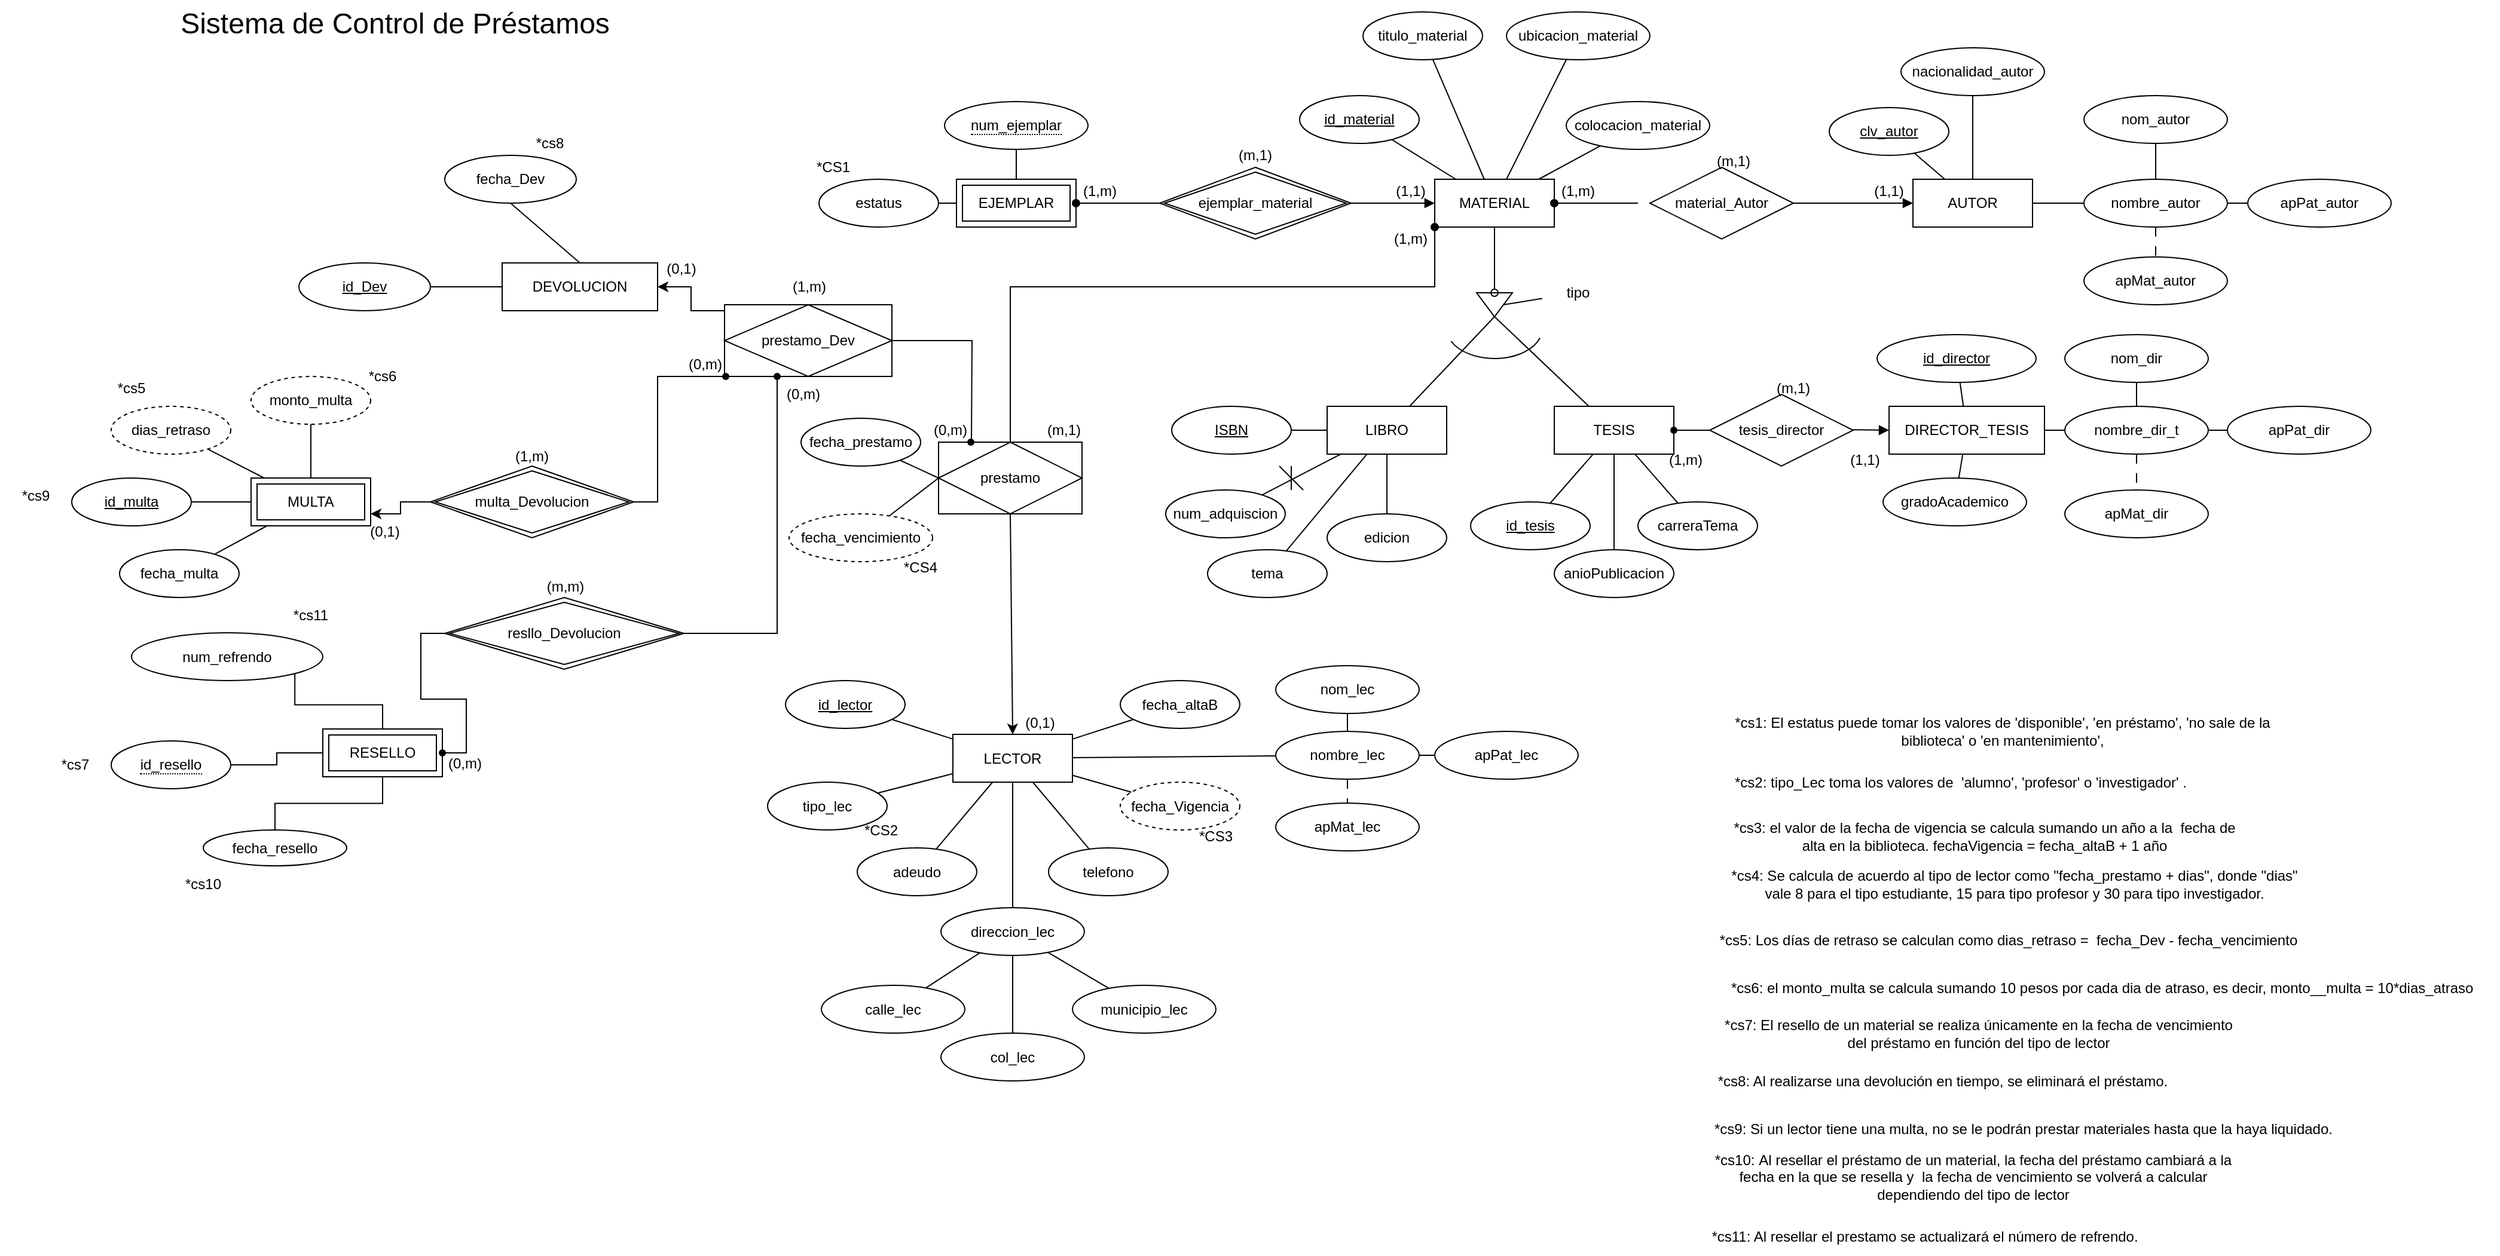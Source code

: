 <mxfile version="22.0.0" type="github">
  <diagram name="Página-1" id="KOmf5_rCxHfdL9wBvuPy">
    <mxGraphModel dx="3854" dy="2459" grid="1" gridSize="10" guides="1" tooltips="1" connect="1" arrows="1" fold="1" page="1" pageScale="1" pageWidth="827" pageHeight="1169" math="0" shadow="0">
      <root>
        <mxCell id="0" />
        <mxCell id="1" parent="0" />
        <mxCell id="qJSX0qbwUKim_t0vHzEl-1" value="MATERIAL" style="whiteSpace=wrap;html=1;align=center;" vertex="1" parent="1">
          <mxGeometry x="180" y="110" width="100" height="40" as="geometry" />
        </mxCell>
        <mxCell id="qJSX0qbwUKim_t0vHzEl-2" value="&lt;u&gt;id_material&lt;/u&gt;" style="ellipse;whiteSpace=wrap;html=1;align=center;" vertex="1" parent="1">
          <mxGeometry x="67" y="40" width="100" height="40" as="geometry" />
        </mxCell>
        <mxCell id="qJSX0qbwUKim_t0vHzEl-3" value="colocacion_material" style="ellipse;whiteSpace=wrap;html=1;align=center;" vertex="1" parent="1">
          <mxGeometry x="290" y="45" width="120" height="40" as="geometry" />
        </mxCell>
        <mxCell id="qJSX0qbwUKim_t0vHzEl-4" value="titulo_material" style="ellipse;whiteSpace=wrap;html=1;align=center;" vertex="1" parent="1">
          <mxGeometry x="120" y="-30" width="100" height="40" as="geometry" />
        </mxCell>
        <mxCell id="qJSX0qbwUKim_t0vHzEl-5" value="ubicacion_material" style="ellipse;whiteSpace=wrap;html=1;align=center;" vertex="1" parent="1">
          <mxGeometry x="240" y="-30" width="120" height="40" as="geometry" />
        </mxCell>
        <mxCell id="qJSX0qbwUKim_t0vHzEl-6" value="" style="endArrow=none;html=1;rounded=0;" edge="1" parent="1" source="qJSX0qbwUKim_t0vHzEl-2" target="qJSX0qbwUKim_t0vHzEl-1">
          <mxGeometry relative="1" as="geometry">
            <mxPoint x="20" y="40" as="sourcePoint" />
            <mxPoint x="180" y="40" as="targetPoint" />
          </mxGeometry>
        </mxCell>
        <mxCell id="qJSX0qbwUKim_t0vHzEl-7" value="" style="endArrow=none;html=1;rounded=0;" edge="1" parent="1" source="qJSX0qbwUKim_t0vHzEl-4" target="qJSX0qbwUKim_t0vHzEl-1">
          <mxGeometry relative="1" as="geometry">
            <mxPoint x="248" y="70" as="sourcePoint" />
            <mxPoint x="242" y="120" as="targetPoint" />
          </mxGeometry>
        </mxCell>
        <mxCell id="qJSX0qbwUKim_t0vHzEl-8" value="" style="endArrow=none;html=1;rounded=0;" edge="1" parent="1" source="qJSX0qbwUKim_t0vHzEl-3" target="qJSX0qbwUKim_t0vHzEl-1">
          <mxGeometry relative="1" as="geometry">
            <mxPoint x="163" y="120" as="sourcePoint" />
            <mxPoint x="190" y="128" as="targetPoint" />
          </mxGeometry>
        </mxCell>
        <mxCell id="qJSX0qbwUKim_t0vHzEl-9" value="" style="endArrow=none;html=1;rounded=0;" edge="1" parent="1" source="qJSX0qbwUKim_t0vHzEl-5" target="qJSX0qbwUKim_t0vHzEl-1">
          <mxGeometry relative="1" as="geometry">
            <mxPoint x="141" y="193" as="sourcePoint" />
            <mxPoint x="203" y="160" as="targetPoint" />
          </mxGeometry>
        </mxCell>
        <mxCell id="qJSX0qbwUKim_t0vHzEl-10" value="AUTOR" style="whiteSpace=wrap;html=1;align=center;" vertex="1" parent="1">
          <mxGeometry x="580" y="110" width="100" height="40" as="geometry" />
        </mxCell>
        <mxCell id="qJSX0qbwUKim_t0vHzEl-11" value="&lt;u&gt;clv_autor&lt;br&gt;&lt;/u&gt;" style="ellipse;whiteSpace=wrap;html=1;align=center;" vertex="1" parent="1">
          <mxGeometry x="510" y="50" width="100" height="40" as="geometry" />
        </mxCell>
        <mxCell id="qJSX0qbwUKim_t0vHzEl-12" value="nombre_autor" style="ellipse;whiteSpace=wrap;html=1;align=center;" vertex="1" parent="1">
          <mxGeometry x="723" y="110" width="120" height="40" as="geometry" />
        </mxCell>
        <mxCell id="qJSX0qbwUKim_t0vHzEl-13" value="apMat_autor" style="ellipse;whiteSpace=wrap;html=1;align=center;" vertex="1" parent="1">
          <mxGeometry x="723" y="175" width="120" height="40" as="geometry" />
        </mxCell>
        <mxCell id="qJSX0qbwUKim_t0vHzEl-14" value="apPat_autor" style="ellipse;whiteSpace=wrap;html=1;align=center;" vertex="1" parent="1">
          <mxGeometry x="860" y="110" width="120" height="40" as="geometry" />
        </mxCell>
        <mxCell id="qJSX0qbwUKim_t0vHzEl-15" value="nom_autor" style="ellipse;whiteSpace=wrap;html=1;align=center;" vertex="1" parent="1">
          <mxGeometry x="723" y="40" width="120" height="40" as="geometry" />
        </mxCell>
        <mxCell id="qJSX0qbwUKim_t0vHzEl-16" value="nacionalidad_autor" style="ellipse;whiteSpace=wrap;html=1;align=center;" vertex="1" parent="1">
          <mxGeometry x="570" width="120" height="40" as="geometry" />
        </mxCell>
        <mxCell id="qJSX0qbwUKim_t0vHzEl-17" value="" style="endArrow=none;html=1;rounded=0;" edge="1" parent="1" source="qJSX0qbwUKim_t0vHzEl-10" target="qJSX0qbwUKim_t0vHzEl-11">
          <mxGeometry relative="1" as="geometry">
            <mxPoint x="830" y="220" as="sourcePoint" />
            <mxPoint x="990" y="220" as="targetPoint" />
          </mxGeometry>
        </mxCell>
        <mxCell id="qJSX0qbwUKim_t0vHzEl-18" value="" style="endArrow=none;html=1;rounded=0;" edge="1" parent="1" source="qJSX0qbwUKim_t0vHzEl-10" target="qJSX0qbwUKim_t0vHzEl-16">
          <mxGeometry relative="1" as="geometry">
            <mxPoint x="618" y="110" as="sourcePoint" />
            <mxPoint x="571" y="68" as="targetPoint" />
          </mxGeometry>
        </mxCell>
        <mxCell id="qJSX0qbwUKim_t0vHzEl-19" value="" style="endArrow=none;html=1;rounded=0;" edge="1" parent="1" source="qJSX0qbwUKim_t0vHzEl-10" target="qJSX0qbwUKim_t0vHzEl-12">
          <mxGeometry relative="1" as="geometry">
            <mxPoint x="660" y="110" as="sourcePoint" />
            <mxPoint x="731" y="39" as="targetPoint" />
          </mxGeometry>
        </mxCell>
        <mxCell id="qJSX0qbwUKim_t0vHzEl-20" value="" style="endArrow=none;html=1;rounded=0;" edge="1" parent="1" source="qJSX0qbwUKim_t0vHzEl-12" target="qJSX0qbwUKim_t0vHzEl-15">
          <mxGeometry relative="1" as="geometry">
            <mxPoint x="690" y="130" as="sourcePoint" />
            <mxPoint x="760" y="130" as="targetPoint" />
          </mxGeometry>
        </mxCell>
        <mxCell id="qJSX0qbwUKim_t0vHzEl-21" value="" style="endArrow=none;html=1;rounded=0;" edge="1" parent="1" source="qJSX0qbwUKim_t0vHzEl-12" target="qJSX0qbwUKim_t0vHzEl-14">
          <mxGeometry relative="1" as="geometry">
            <mxPoint x="849" y="112" as="sourcePoint" />
            <mxPoint x="921" y="68" as="targetPoint" />
          </mxGeometry>
        </mxCell>
        <mxCell id="qJSX0qbwUKim_t0vHzEl-22" value="" style="endArrow=none;html=1;rounded=0;dashed=1;dashPattern=8 8;" edge="1" parent="1" source="qJSX0qbwUKim_t0vHzEl-12" target="qJSX0qbwUKim_t0vHzEl-13">
          <mxGeometry relative="1" as="geometry">
            <mxPoint x="830" y="220" as="sourcePoint" />
            <mxPoint x="950" y="200" as="targetPoint" />
          </mxGeometry>
        </mxCell>
        <mxCell id="qJSX0qbwUKim_t0vHzEl-23" value="material_Autor" style="shape=rhombus;perimeter=rhombusPerimeter;whiteSpace=wrap;html=1;align=center;" vertex="1" parent="1">
          <mxGeometry x="360" y="100" width="120" height="60" as="geometry" />
        </mxCell>
        <mxCell id="qJSX0qbwUKim_t0vHzEl-24" value="" style="endArrow=none;html=1;rounded=0;startArrow=oval;startFill=1;" edge="1" parent="1" source="qJSX0qbwUKim_t0vHzEl-1">
          <mxGeometry relative="1" as="geometry">
            <mxPoint x="390" y="160" as="sourcePoint" />
            <mxPoint x="350" y="130" as="targetPoint" />
          </mxGeometry>
        </mxCell>
        <mxCell id="qJSX0qbwUKim_t0vHzEl-25" value="" style="endArrow=none;html=1;rounded=0;entryX=1;entryY=0.5;entryDx=0;entryDy=0;startArrow=block;startFill=1;" edge="1" parent="1" source="qJSX0qbwUKim_t0vHzEl-10" target="qJSX0qbwUKim_t0vHzEl-23">
          <mxGeometry relative="1" as="geometry">
            <mxPoint x="290" y="144" as="sourcePoint" />
            <mxPoint x="380" y="150" as="targetPoint" />
          </mxGeometry>
        </mxCell>
        <mxCell id="qJSX0qbwUKim_t0vHzEl-26" value="(1,m)" style="text;strokeColor=none;align=center;fillColor=none;html=1;verticalAlign=middle;whiteSpace=wrap;rounded=0;" vertex="1" parent="1">
          <mxGeometry x="270" y="105" width="60" height="30" as="geometry" />
        </mxCell>
        <mxCell id="qJSX0qbwUKim_t0vHzEl-27" value="(1,1)" style="text;strokeColor=none;align=center;fillColor=none;html=1;verticalAlign=middle;whiteSpace=wrap;rounded=0;" vertex="1" parent="1">
          <mxGeometry x="530" y="105" width="60" height="30" as="geometry" />
        </mxCell>
        <mxCell id="qJSX0qbwUKim_t0vHzEl-28" value="(m,1)" style="text;strokeColor=none;align=center;fillColor=none;html=1;verticalAlign=middle;whiteSpace=wrap;rounded=0;" vertex="1" parent="1">
          <mxGeometry x="400" y="80" width="60" height="30" as="geometry" />
        </mxCell>
        <mxCell id="qJSX0qbwUKim_t0vHzEl-29" value="LIBRO" style="whiteSpace=wrap;html=1;align=center;" vertex="1" parent="1">
          <mxGeometry x="90" y="300" width="100" height="40" as="geometry" />
        </mxCell>
        <mxCell id="qJSX0qbwUKim_t0vHzEl-30" value="num_adquiscion" style="ellipse;whiteSpace=wrap;html=1;align=center;" vertex="1" parent="1">
          <mxGeometry x="-45" y="370" width="100" height="40" as="geometry" />
        </mxCell>
        <mxCell id="qJSX0qbwUKim_t0vHzEl-31" value="&lt;u&gt;ISBN&lt;/u&gt;" style="ellipse;whiteSpace=wrap;html=1;align=center;" vertex="1" parent="1">
          <mxGeometry x="-40" y="300" width="100" height="40" as="geometry" />
        </mxCell>
        <mxCell id="qJSX0qbwUKim_t0vHzEl-32" value="edicion" style="ellipse;whiteSpace=wrap;html=1;align=center;" vertex="1" parent="1">
          <mxGeometry x="90" y="390" width="100" height="40" as="geometry" />
        </mxCell>
        <mxCell id="qJSX0qbwUKim_t0vHzEl-33" value="tema" style="ellipse;whiteSpace=wrap;html=1;align=center;" vertex="1" parent="1">
          <mxGeometry x="-10" y="420" width="100" height="40" as="geometry" />
        </mxCell>
        <mxCell id="qJSX0qbwUKim_t0vHzEl-34" value="" style="endArrow=none;html=1;rounded=0;" edge="1" parent="1" source="qJSX0qbwUKim_t0vHzEl-29" target="qJSX0qbwUKim_t0vHzEl-30">
          <mxGeometry relative="1" as="geometry">
            <mxPoint x="270" y="290" as="sourcePoint" />
            <mxPoint x="430" y="290" as="targetPoint" />
          </mxGeometry>
        </mxCell>
        <mxCell id="qJSX0qbwUKim_t0vHzEl-35" value="" style="endArrow=none;html=1;rounded=0;" edge="1" parent="1" source="qJSX0qbwUKim_t0vHzEl-29" target="qJSX0qbwUKim_t0vHzEl-31">
          <mxGeometry relative="1" as="geometry">
            <mxPoint x="87" y="350" as="sourcePoint" />
            <mxPoint x="51" y="318" as="targetPoint" />
          </mxGeometry>
        </mxCell>
        <mxCell id="qJSX0qbwUKim_t0vHzEl-36" value="" style="endArrow=none;html=1;rounded=0;" edge="1" parent="1" source="qJSX0qbwUKim_t0vHzEl-29" target="qJSX0qbwUKim_t0vHzEl-33">
          <mxGeometry relative="1" as="geometry">
            <mxPoint x="60" y="377" as="sourcePoint" />
            <mxPoint x="17" y="383" as="targetPoint" />
          </mxGeometry>
        </mxCell>
        <mxCell id="qJSX0qbwUKim_t0vHzEl-37" value="" style="endArrow=none;html=1;rounded=0;" edge="1" parent="1" source="qJSX0qbwUKim_t0vHzEl-29" target="qJSX0qbwUKim_t0vHzEl-32">
          <mxGeometry relative="1" as="geometry">
            <mxPoint x="99" y="390" as="sourcePoint" />
            <mxPoint x="61" y="460" as="targetPoint" />
          </mxGeometry>
        </mxCell>
        <mxCell id="qJSX0qbwUKim_t0vHzEl-38" value="TESIS" style="whiteSpace=wrap;html=1;align=center;" vertex="1" parent="1">
          <mxGeometry x="280" y="300" width="100" height="40" as="geometry" />
        </mxCell>
        <mxCell id="qJSX0qbwUKim_t0vHzEl-39" value="&lt;u&gt;id_tesis&lt;br&gt;&lt;/u&gt;" style="ellipse;whiteSpace=wrap;html=1;align=center;" vertex="1" parent="1">
          <mxGeometry x="210" y="380" width="100" height="40" as="geometry" />
        </mxCell>
        <mxCell id="qJSX0qbwUKim_t0vHzEl-40" value="carreraTema" style="ellipse;whiteSpace=wrap;html=1;align=center;" vertex="1" parent="1">
          <mxGeometry x="350" y="380" width="100" height="40" as="geometry" />
        </mxCell>
        <mxCell id="qJSX0qbwUKim_t0vHzEl-41" value="anioPublicacion" style="ellipse;whiteSpace=wrap;html=1;align=center;" vertex="1" parent="1">
          <mxGeometry x="280" y="420" width="100" height="40" as="geometry" />
        </mxCell>
        <mxCell id="qJSX0qbwUKim_t0vHzEl-42" value="" style="endArrow=none;html=1;rounded=0;" edge="1" parent="1" source="qJSX0qbwUKim_t0vHzEl-38" target="qJSX0qbwUKim_t0vHzEl-39">
          <mxGeometry relative="1" as="geometry">
            <mxPoint x="200" y="270" as="sourcePoint" />
            <mxPoint x="360" y="270" as="targetPoint" />
          </mxGeometry>
        </mxCell>
        <mxCell id="qJSX0qbwUKim_t0vHzEl-43" value="" style="endArrow=none;html=1;rounded=0;" edge="1" parent="1" source="qJSX0qbwUKim_t0vHzEl-38" target="qJSX0qbwUKim_t0vHzEl-41">
          <mxGeometry relative="1" as="geometry">
            <mxPoint x="400" y="350" as="sourcePoint" />
            <mxPoint x="466" y="360" as="targetPoint" />
            <Array as="points" />
          </mxGeometry>
        </mxCell>
        <mxCell id="qJSX0qbwUKim_t0vHzEl-44" value="" style="triangle;whiteSpace=wrap;html=1;rotation=90;" vertex="1" parent="1">
          <mxGeometry x="220" y="200" width="20" height="30" as="geometry" />
        </mxCell>
        <mxCell id="qJSX0qbwUKim_t0vHzEl-45" value="" style="endArrow=none;html=1;rounded=0;exitX=0;exitY=0.5;exitDx=0;exitDy=0;startArrow=oval;startFill=0;" edge="1" parent="1" source="qJSX0qbwUKim_t0vHzEl-44" target="qJSX0qbwUKim_t0vHzEl-1">
          <mxGeometry relative="1" as="geometry">
            <mxPoint x="210" y="250" as="sourcePoint" />
            <mxPoint x="370" y="250" as="targetPoint" />
          </mxGeometry>
        </mxCell>
        <mxCell id="qJSX0qbwUKim_t0vHzEl-46" value="" style="endArrow=none;html=1;rounded=0;exitX=1;exitY=0.5;exitDx=0;exitDy=0;" edge="1" parent="1" source="qJSX0qbwUKim_t0vHzEl-44" target="qJSX0qbwUKim_t0vHzEl-29">
          <mxGeometry relative="1" as="geometry">
            <mxPoint x="210" y="250" as="sourcePoint" />
            <mxPoint x="370" y="250" as="targetPoint" />
          </mxGeometry>
        </mxCell>
        <mxCell id="qJSX0qbwUKim_t0vHzEl-47" value="" style="endArrow=none;html=1;rounded=0;exitX=1;exitY=0.5;exitDx=0;exitDy=0;" edge="1" parent="1" source="qJSX0qbwUKim_t0vHzEl-44" target="qJSX0qbwUKim_t0vHzEl-38">
          <mxGeometry relative="1" as="geometry">
            <mxPoint x="210" y="250" as="sourcePoint" />
            <mxPoint x="370" y="250" as="targetPoint" />
          </mxGeometry>
        </mxCell>
        <mxCell id="qJSX0qbwUKim_t0vHzEl-48" value="tipo" style="text;strokeColor=none;align=center;fillColor=none;html=1;verticalAlign=middle;whiteSpace=wrap;rounded=0;" vertex="1" parent="1">
          <mxGeometry x="270" y="190" width="60" height="30" as="geometry" />
        </mxCell>
        <mxCell id="qJSX0qbwUKim_t0vHzEl-49" value="" style="endArrow=none;html=1;rounded=0;exitX=0.5;exitY=0;exitDx=0;exitDy=0;" edge="1" parent="1" source="qJSX0qbwUKim_t0vHzEl-44" target="qJSX0qbwUKim_t0vHzEl-48">
          <mxGeometry relative="1" as="geometry">
            <mxPoint x="210" y="250" as="sourcePoint" />
            <mxPoint x="370" y="250" as="targetPoint" />
          </mxGeometry>
        </mxCell>
        <mxCell id="qJSX0qbwUKim_t0vHzEl-50" value="" style="verticalLabelPosition=bottom;verticalAlign=top;html=1;shape=mxgraph.basic.arc;startAngle=0.3;endAngle=0.681;" vertex="1" parent="1">
          <mxGeometry x="190" y="210" width="80" height="50" as="geometry" />
        </mxCell>
        <mxCell id="qJSX0qbwUKim_t0vHzEl-51" value="DIRECTOR_TESIS" style="whiteSpace=wrap;html=1;align=center;" vertex="1" parent="1">
          <mxGeometry x="560" y="300" width="130" height="40" as="geometry" />
        </mxCell>
        <mxCell id="qJSX0qbwUKim_t0vHzEl-52" value="&lt;u&gt;id_director&lt;br&gt;&lt;/u&gt;" style="ellipse;whiteSpace=wrap;html=1;align=center;" vertex="1" parent="1">
          <mxGeometry x="550" y="240" width="133" height="40" as="geometry" />
        </mxCell>
        <mxCell id="qJSX0qbwUKim_t0vHzEl-53" value="nombre_dir_t" style="ellipse;whiteSpace=wrap;html=1;align=center;" vertex="1" parent="1">
          <mxGeometry x="707" y="300" width="120" height="40" as="geometry" />
        </mxCell>
        <mxCell id="qJSX0qbwUKim_t0vHzEl-54" value="apMat_dir" style="ellipse;whiteSpace=wrap;html=1;align=center;" vertex="1" parent="1">
          <mxGeometry x="707" y="370" width="120" height="40" as="geometry" />
        </mxCell>
        <mxCell id="qJSX0qbwUKim_t0vHzEl-55" value="apPat_dir" style="ellipse;whiteSpace=wrap;html=1;align=center;" vertex="1" parent="1">
          <mxGeometry x="843" y="300" width="120" height="40" as="geometry" />
        </mxCell>
        <mxCell id="qJSX0qbwUKim_t0vHzEl-56" value="nom_dir" style="ellipse;whiteSpace=wrap;html=1;align=center;" vertex="1" parent="1">
          <mxGeometry x="707" y="240" width="120" height="40" as="geometry" />
        </mxCell>
        <mxCell id="qJSX0qbwUKim_t0vHzEl-57" value="" style="endArrow=none;html=1;rounded=0;" edge="1" parent="1" source="qJSX0qbwUKim_t0vHzEl-53" target="qJSX0qbwUKim_t0vHzEl-56">
          <mxGeometry relative="1" as="geometry">
            <mxPoint x="800" y="380" as="sourcePoint" />
            <mxPoint x="870" y="380" as="targetPoint" />
          </mxGeometry>
        </mxCell>
        <mxCell id="qJSX0qbwUKim_t0vHzEl-58" value="" style="endArrow=none;html=1;rounded=0;" edge="1" parent="1" source="qJSX0qbwUKim_t0vHzEl-53" target="qJSX0qbwUKim_t0vHzEl-55">
          <mxGeometry relative="1" as="geometry">
            <mxPoint x="959" y="362" as="sourcePoint" />
            <mxPoint x="1031" y="318" as="targetPoint" />
          </mxGeometry>
        </mxCell>
        <mxCell id="qJSX0qbwUKim_t0vHzEl-59" value="" style="endArrow=none;html=1;rounded=0;dashed=1;dashPattern=8 8;" edge="1" parent="1" source="qJSX0qbwUKim_t0vHzEl-53" target="qJSX0qbwUKim_t0vHzEl-54">
          <mxGeometry relative="1" as="geometry">
            <mxPoint x="940" y="470" as="sourcePoint" />
            <mxPoint x="1060" y="450" as="targetPoint" />
          </mxGeometry>
        </mxCell>
        <mxCell id="qJSX0qbwUKim_t0vHzEl-60" value="gradoAcademico" style="ellipse;whiteSpace=wrap;html=1;align=center;" vertex="1" parent="1">
          <mxGeometry x="555" y="360" width="120" height="40" as="geometry" />
        </mxCell>
        <mxCell id="qJSX0qbwUKim_t0vHzEl-61" value="" style="endArrow=none;html=1;rounded=0;" edge="1" parent="1" source="qJSX0qbwUKim_t0vHzEl-51" target="qJSX0qbwUKim_t0vHzEl-52">
          <mxGeometry relative="1" as="geometry">
            <mxPoint x="440" y="320" as="sourcePoint" />
            <mxPoint x="600" y="320" as="targetPoint" />
          </mxGeometry>
        </mxCell>
        <mxCell id="qJSX0qbwUKim_t0vHzEl-62" value="" style="endArrow=none;html=1;rounded=0;" edge="1" parent="1" source="qJSX0qbwUKim_t0vHzEl-51" target="qJSX0qbwUKim_t0vHzEl-53">
          <mxGeometry relative="1" as="geometry">
            <mxPoint x="771" y="360" as="sourcePoint" />
            <mxPoint x="812" y="329" as="targetPoint" />
          </mxGeometry>
        </mxCell>
        <mxCell id="qJSX0qbwUKim_t0vHzEl-63" value="" style="endArrow=none;html=1;rounded=0;" edge="1" parent="1" source="qJSX0qbwUKim_t0vHzEl-51" target="qJSX0qbwUKim_t0vHzEl-60">
          <mxGeometry relative="1" as="geometry">
            <mxPoint x="810" y="380" as="sourcePoint" />
            <mxPoint x="870" y="380" as="targetPoint" />
          </mxGeometry>
        </mxCell>
        <mxCell id="qJSX0qbwUKim_t0vHzEl-64" value="tesis_director" style="shape=rhombus;perimeter=rhombusPerimeter;whiteSpace=wrap;html=1;align=center;" vertex="1" parent="1">
          <mxGeometry x="410" y="290" width="120" height="60" as="geometry" />
        </mxCell>
        <mxCell id="qJSX0qbwUKim_t0vHzEl-65" value="" style="endArrow=none;html=1;rounded=0;entryX=0;entryY=0.5;entryDx=0;entryDy=0;" edge="1" parent="1" source="qJSX0qbwUKim_t0vHzEl-170" target="qJSX0qbwUKim_t0vHzEl-64">
          <mxGeometry relative="1" as="geometry">
            <mxPoint x="460" y="430" as="sourcePoint" />
            <mxPoint x="400" y="320" as="targetPoint" />
          </mxGeometry>
        </mxCell>
        <mxCell id="qJSX0qbwUKim_t0vHzEl-66" value="EJEMPLAR" style="shape=ext;margin=3;double=1;whiteSpace=wrap;html=1;align=center;" vertex="1" parent="1">
          <mxGeometry x="-220" y="110" width="100" height="40" as="geometry" />
        </mxCell>
        <mxCell id="qJSX0qbwUKim_t0vHzEl-67" value="&lt;span style=&quot;border-bottom: 1px dotted&quot;&gt;num_ejemplar&lt;/span&gt;" style="ellipse;whiteSpace=wrap;html=1;align=center;" vertex="1" parent="1">
          <mxGeometry x="-230" y="45" width="120" height="40" as="geometry" />
        </mxCell>
        <mxCell id="qJSX0qbwUKim_t0vHzEl-68" value="estatus" style="ellipse;whiteSpace=wrap;html=1;align=center;" vertex="1" parent="1">
          <mxGeometry x="-335" y="110" width="100" height="40" as="geometry" />
        </mxCell>
        <mxCell id="qJSX0qbwUKim_t0vHzEl-69" value="" style="endArrow=none;html=1;rounded=0;" edge="1" parent="1" source="qJSX0qbwUKim_t0vHzEl-66" target="qJSX0qbwUKim_t0vHzEl-67">
          <mxGeometry relative="1" as="geometry">
            <mxPoint x="-100" y="-50" as="sourcePoint" />
            <mxPoint x="60" y="-50" as="targetPoint" />
          </mxGeometry>
        </mxCell>
        <mxCell id="qJSX0qbwUKim_t0vHzEl-70" value="" style="endArrow=none;html=1;rounded=0;" edge="1" parent="1" source="qJSX0qbwUKim_t0vHzEl-66" target="qJSX0qbwUKim_t0vHzEl-68">
          <mxGeometry relative="1" as="geometry">
            <mxPoint x="-144" y="105" as="sourcePoint" />
            <mxPoint x="-106" y="151" as="targetPoint" />
          </mxGeometry>
        </mxCell>
        <mxCell id="qJSX0qbwUKim_t0vHzEl-71" value="*CS1" style="text;strokeColor=none;align=center;fillColor=none;html=1;verticalAlign=middle;whiteSpace=wrap;rounded=0;" vertex="1" parent="1">
          <mxGeometry x="-353" y="85" width="60" height="30" as="geometry" />
        </mxCell>
        <mxCell id="qJSX0qbwUKim_t0vHzEl-72" value="ejemplar_material" style="shape=rhombus;double=1;perimeter=rhombusPerimeter;whiteSpace=wrap;html=1;align=center;" vertex="1" parent="1">
          <mxGeometry x="-50" y="100" width="160" height="60" as="geometry" />
        </mxCell>
        <mxCell id="qJSX0qbwUKim_t0vHzEl-73" value="" style="endArrow=none;html=1;rounded=0;entryX=0;entryY=0.5;entryDx=0;entryDy=0;endFill=0;startArrow=oval;startFill=1;" edge="1" parent="1" source="qJSX0qbwUKim_t0vHzEl-66" target="qJSX0qbwUKim_t0vHzEl-72">
          <mxGeometry relative="1" as="geometry">
            <mxPoint x="-110" y="150" as="sourcePoint" />
            <mxPoint x="50" y="150" as="targetPoint" />
          </mxGeometry>
        </mxCell>
        <mxCell id="qJSX0qbwUKim_t0vHzEl-74" value="" style="endArrow=none;html=1;rounded=0;entryX=1;entryY=0.5;entryDx=0;entryDy=0;endFill=0;startArrow=block;startFill=1;" edge="1" parent="1" source="qJSX0qbwUKim_t0vHzEl-1" target="qJSX0qbwUKim_t0vHzEl-72">
          <mxGeometry relative="1" as="geometry">
            <mxPoint x="-149" y="105" as="sourcePoint" />
            <mxPoint x="-120" y="155" as="targetPoint" />
          </mxGeometry>
        </mxCell>
        <mxCell id="qJSX0qbwUKim_t0vHzEl-75" value="(1,m)" style="text;strokeColor=none;align=center;fillColor=none;html=1;verticalAlign=middle;whiteSpace=wrap;rounded=0;" vertex="1" parent="1">
          <mxGeometry x="-130" y="105" width="60" height="30" as="geometry" />
        </mxCell>
        <mxCell id="qJSX0qbwUKim_t0vHzEl-76" value="(1,1)" style="text;strokeColor=none;align=center;fillColor=none;html=1;verticalAlign=middle;whiteSpace=wrap;rounded=0;" vertex="1" parent="1">
          <mxGeometry x="130" y="105" width="60" height="30" as="geometry" />
        </mxCell>
        <mxCell id="qJSX0qbwUKim_t0vHzEl-77" value="(m,1)" style="text;strokeColor=none;align=center;fillColor=none;html=1;verticalAlign=middle;whiteSpace=wrap;rounded=0;" vertex="1" parent="1">
          <mxGeometry y="75" width="60" height="30" as="geometry" />
        </mxCell>
        <mxCell id="qJSX0qbwUKim_t0vHzEl-78" value="LECTOR" style="whiteSpace=wrap;html=1;align=center;" vertex="1" parent="1">
          <mxGeometry x="-223" y="574.5" width="100" height="40" as="geometry" />
        </mxCell>
        <mxCell id="qJSX0qbwUKim_t0vHzEl-79" value="id_lector" style="ellipse;whiteSpace=wrap;html=1;align=center;fontStyle=4;" vertex="1" parent="1">
          <mxGeometry x="-363" y="529.5" width="100" height="40" as="geometry" />
        </mxCell>
        <mxCell id="qJSX0qbwUKim_t0vHzEl-80" value="tipo_lec" style="ellipse;whiteSpace=wrap;html=1;align=center;" vertex="1" parent="1">
          <mxGeometry x="-378" y="614.5" width="100" height="40" as="geometry" />
        </mxCell>
        <mxCell id="qJSX0qbwUKim_t0vHzEl-81" value="*CS2" style="text;strokeColor=none;align=center;fillColor=none;html=1;verticalAlign=middle;whiteSpace=wrap;rounded=0;" vertex="1" parent="1">
          <mxGeometry x="-313" y="639.5" width="60" height="30" as="geometry" />
        </mxCell>
        <mxCell id="qJSX0qbwUKim_t0vHzEl-82" value="nombre_lec" style="ellipse;whiteSpace=wrap;html=1;align=center;" vertex="1" parent="1">
          <mxGeometry x="47" y="572" width="120" height="40" as="geometry" />
        </mxCell>
        <mxCell id="qJSX0qbwUKim_t0vHzEl-83" value="apMat_lec" style="ellipse;whiteSpace=wrap;html=1;align=center;" vertex="1" parent="1">
          <mxGeometry x="47" y="632" width="120" height="40" as="geometry" />
        </mxCell>
        <mxCell id="qJSX0qbwUKim_t0vHzEl-84" value="apPat_lec" style="ellipse;whiteSpace=wrap;html=1;align=center;" vertex="1" parent="1">
          <mxGeometry x="180" y="572" width="120" height="40" as="geometry" />
        </mxCell>
        <mxCell id="qJSX0qbwUKim_t0vHzEl-85" value="nom_lec" style="ellipse;whiteSpace=wrap;html=1;align=center;" vertex="1" parent="1">
          <mxGeometry x="47" y="517" width="120" height="40" as="geometry" />
        </mxCell>
        <mxCell id="qJSX0qbwUKim_t0vHzEl-86" value="" style="endArrow=none;html=1;rounded=0;" edge="1" parent="1" source="qJSX0qbwUKim_t0vHzEl-82" target="qJSX0qbwUKim_t0vHzEl-85">
          <mxGeometry relative="1" as="geometry">
            <mxPoint x="-258" y="674.5" as="sourcePoint" />
            <mxPoint x="-188" y="674.5" as="targetPoint" />
          </mxGeometry>
        </mxCell>
        <mxCell id="qJSX0qbwUKim_t0vHzEl-87" value="" style="endArrow=none;html=1;rounded=0;" edge="1" parent="1" source="qJSX0qbwUKim_t0vHzEl-82" target="qJSX0qbwUKim_t0vHzEl-84">
          <mxGeometry relative="1" as="geometry">
            <mxPoint x="-99" y="656.5" as="sourcePoint" />
            <mxPoint x="-27" y="612.5" as="targetPoint" />
          </mxGeometry>
        </mxCell>
        <mxCell id="qJSX0qbwUKim_t0vHzEl-88" value="" style="endArrow=none;html=1;rounded=0;dashed=1;dashPattern=8 8;" edge="1" parent="1" source="qJSX0qbwUKim_t0vHzEl-82" target="qJSX0qbwUKim_t0vHzEl-83">
          <mxGeometry relative="1" as="geometry">
            <mxPoint x="-118" y="764.5" as="sourcePoint" />
            <mxPoint x="2" y="744.5" as="targetPoint" />
          </mxGeometry>
        </mxCell>
        <mxCell id="qJSX0qbwUKim_t0vHzEl-89" value="telefono" style="ellipse;whiteSpace=wrap;html=1;align=center;" vertex="1" parent="1">
          <mxGeometry x="-143" y="669.5" width="100" height="40" as="geometry" />
        </mxCell>
        <mxCell id="qJSX0qbwUKim_t0vHzEl-90" value="adeudo" style="ellipse;whiteSpace=wrap;html=1;align=center;" vertex="1" parent="1">
          <mxGeometry x="-303" y="669.5" width="100" height="40" as="geometry" />
        </mxCell>
        <mxCell id="qJSX0qbwUKim_t0vHzEl-91" value="fecha_altaB" style="ellipse;whiteSpace=wrap;html=1;align=center;" vertex="1" parent="1">
          <mxGeometry x="-83" y="529.5" width="100" height="40" as="geometry" />
        </mxCell>
        <mxCell id="qJSX0qbwUKim_t0vHzEl-92" value="fecha_Vigencia" style="ellipse;whiteSpace=wrap;html=1;align=center;dashed=1;" vertex="1" parent="1">
          <mxGeometry x="-83" y="614.5" width="100" height="40" as="geometry" />
        </mxCell>
        <mxCell id="qJSX0qbwUKim_t0vHzEl-93" value="*CS3" style="text;strokeColor=none;align=center;fillColor=none;html=1;verticalAlign=middle;whiteSpace=wrap;rounded=0;" vertex="1" parent="1">
          <mxGeometry x="-33" y="644.5" width="60" height="30" as="geometry" />
        </mxCell>
        <mxCell id="qJSX0qbwUKim_t0vHzEl-94" value="" style="endArrow=none;html=1;rounded=0;" edge="1" parent="1" source="qJSX0qbwUKim_t0vHzEl-78" target="qJSX0qbwUKim_t0vHzEl-92">
          <mxGeometry relative="1" as="geometry">
            <mxPoint x="-43" y="584.5" as="sourcePoint" />
            <mxPoint x="117" y="584.5" as="targetPoint" />
          </mxGeometry>
        </mxCell>
        <mxCell id="qJSX0qbwUKim_t0vHzEl-95" value="" style="endArrow=none;html=1;rounded=0;" edge="1" parent="1" source="qJSX0qbwUKim_t0vHzEl-78" target="qJSX0qbwUKim_t0vHzEl-91">
          <mxGeometry relative="1" as="geometry">
            <mxPoint x="-138" y="584.5" as="sourcePoint" />
            <mxPoint x="-85" y="542.5" as="targetPoint" />
          </mxGeometry>
        </mxCell>
        <mxCell id="qJSX0qbwUKim_t0vHzEl-96" value="" style="endArrow=none;html=1;rounded=0;" edge="1" parent="1" source="qJSX0qbwUKim_t0vHzEl-78" target="qJSX0qbwUKim_t0vHzEl-89">
          <mxGeometry relative="1" as="geometry">
            <mxPoint x="-113" y="604.5" as="sourcePoint" />
            <mxPoint x="-58" y="604.5" as="targetPoint" />
          </mxGeometry>
        </mxCell>
        <mxCell id="qJSX0qbwUKim_t0vHzEl-97" value="" style="endArrow=none;html=1;rounded=0;" edge="1" parent="1" source="qJSX0qbwUKim_t0vHzEl-78" target="qJSX0qbwUKim_t0vHzEl-82">
          <mxGeometry relative="1" as="geometry">
            <mxPoint x="-119" y="624.5" as="sourcePoint" />
            <mxPoint x="-76" y="644.5" as="targetPoint" />
          </mxGeometry>
        </mxCell>
        <mxCell id="qJSX0qbwUKim_t0vHzEl-98" value="" style="endArrow=none;html=1;rounded=0;" edge="1" parent="1" source="qJSX0qbwUKim_t0vHzEl-78" target="qJSX0qbwUKim_t0vHzEl-90">
          <mxGeometry relative="1" as="geometry">
            <mxPoint x="-163" y="624.5" as="sourcePoint" />
            <mxPoint x="-163" y="664.5" as="targetPoint" />
          </mxGeometry>
        </mxCell>
        <mxCell id="qJSX0qbwUKim_t0vHzEl-99" value="" style="endArrow=none;html=1;rounded=0;" edge="1" parent="1" source="qJSX0qbwUKim_t0vHzEl-78" target="qJSX0qbwUKim_t0vHzEl-80">
          <mxGeometry relative="1" as="geometry">
            <mxPoint x="-192" y="624.5" as="sourcePoint" />
            <mxPoint x="-258" y="670.5" as="targetPoint" />
          </mxGeometry>
        </mxCell>
        <mxCell id="qJSX0qbwUKim_t0vHzEl-100" value="" style="endArrow=none;html=1;rounded=0;" edge="1" parent="1" source="qJSX0qbwUKim_t0vHzEl-78" target="qJSX0qbwUKim_t0vHzEl-79">
          <mxGeometry relative="1" as="geometry">
            <mxPoint x="-213" y="610.5" as="sourcePoint" />
            <mxPoint x="-235" y="613.5" as="targetPoint" />
          </mxGeometry>
        </mxCell>
        <mxCell id="qJSX0qbwUKim_t0vHzEl-101" value="municipio_lec" style="ellipse;whiteSpace=wrap;html=1;align=center;" vertex="1" parent="1">
          <mxGeometry x="-123" y="784.5" width="120" height="40" as="geometry" />
        </mxCell>
        <mxCell id="qJSX0qbwUKim_t0vHzEl-102" value="col_lec" style="ellipse;whiteSpace=wrap;html=1;align=center;" vertex="1" parent="1">
          <mxGeometry x="-233" y="824.5" width="120" height="40" as="geometry" />
        </mxCell>
        <mxCell id="qJSX0qbwUKim_t0vHzEl-103" value="" style="endArrow=none;html=1;rounded=0;" edge="1" parent="1" source="qJSX0qbwUKim_t0vHzEl-104" target="qJSX0qbwUKim_t0vHzEl-102">
          <mxGeometry relative="1" as="geometry">
            <mxPoint x="246" y="576.5" as="sourcePoint" />
            <mxPoint x="318" y="532.5" as="targetPoint" />
          </mxGeometry>
        </mxCell>
        <mxCell id="qJSX0qbwUKim_t0vHzEl-104" value="direccion_lec" style="ellipse;whiteSpace=wrap;html=1;align=center;" vertex="1" parent="1">
          <mxGeometry x="-233" y="719.5" width="120" height="40" as="geometry" />
        </mxCell>
        <mxCell id="qJSX0qbwUKim_t0vHzEl-105" value="" style="endArrow=none;html=1;rounded=0;" edge="1" parent="1" source="qJSX0qbwUKim_t0vHzEl-104" target="qJSX0qbwUKim_t0vHzEl-106">
          <mxGeometry relative="1" as="geometry">
            <mxPoint x="87" y="594.5" as="sourcePoint" />
            <mxPoint x="157" y="594.5" as="targetPoint" />
          </mxGeometry>
        </mxCell>
        <mxCell id="qJSX0qbwUKim_t0vHzEl-106" value="calle_lec" style="ellipse;whiteSpace=wrap;html=1;align=center;" vertex="1" parent="1">
          <mxGeometry x="-333" y="784.5" width="120" height="40" as="geometry" />
        </mxCell>
        <mxCell id="qJSX0qbwUKim_t0vHzEl-107" value="" style="endArrow=none;html=1;rounded=0;" edge="1" parent="1" source="qJSX0qbwUKim_t0vHzEl-104" target="qJSX0qbwUKim_t0vHzEl-101">
          <mxGeometry relative="1" as="geometry">
            <mxPoint x="186" y="624.5" as="sourcePoint" />
            <mxPoint x="198" y="674.5" as="targetPoint" />
          </mxGeometry>
        </mxCell>
        <mxCell id="qJSX0qbwUKim_t0vHzEl-108" value="" style="endArrow=none;html=1;rounded=0;" edge="1" parent="1" source="qJSX0qbwUKim_t0vHzEl-78" target="qJSX0qbwUKim_t0vHzEl-104">
          <mxGeometry relative="1" as="geometry">
            <mxPoint x="-43" y="584.5" as="sourcePoint" />
            <mxPoint x="117" y="584.5" as="targetPoint" />
          </mxGeometry>
        </mxCell>
        <mxCell id="qJSX0qbwUKim_t0vHzEl-109" value="fecha_prestamo" style="ellipse;whiteSpace=wrap;html=1;align=center;" vertex="1" parent="1">
          <mxGeometry x="-350" y="310" width="100" height="40" as="geometry" />
        </mxCell>
        <mxCell id="qJSX0qbwUKim_t0vHzEl-110" value="fecha_vencimiento" style="ellipse;whiteSpace=wrap;html=1;align=center;dashed=1;" vertex="1" parent="1">
          <mxGeometry x="-360" y="390" width="120" height="40" as="geometry" />
        </mxCell>
        <mxCell id="qJSX0qbwUKim_t0vHzEl-111" value="" style="endArrow=none;html=1;rounded=0;entryX=0;entryY=0.5;entryDx=0;entryDy=0;" edge="1" parent="1" source="qJSX0qbwUKim_t0vHzEl-109" target="qJSX0qbwUKim_t0vHzEl-135">
          <mxGeometry relative="1" as="geometry">
            <mxPoint x="-713" y="590" as="sourcePoint" />
            <mxPoint x="-235" y="360" as="targetPoint" />
          </mxGeometry>
        </mxCell>
        <mxCell id="qJSX0qbwUKim_t0vHzEl-112" value="" style="endArrow=none;html=1;rounded=0;entryX=0;entryY=0.5;entryDx=0;entryDy=0;" edge="1" parent="1" source="qJSX0qbwUKim_t0vHzEl-110" target="qJSX0qbwUKim_t0vHzEl-135">
          <mxGeometry relative="1" as="geometry">
            <mxPoint x="-436.546" y="571.604" as="sourcePoint" />
            <mxPoint x="-235" y="360" as="targetPoint" />
          </mxGeometry>
        </mxCell>
        <mxCell id="qJSX0qbwUKim_t0vHzEl-113" value="MULTA" style="shape=ext;margin=3;double=1;whiteSpace=wrap;html=1;align=center;" vertex="1" parent="1">
          <mxGeometry x="-810" y="360" width="100" height="40" as="geometry" />
        </mxCell>
        <mxCell id="qJSX0qbwUKim_t0vHzEl-114" value="dias_retraso" style="ellipse;whiteSpace=wrap;html=1;align=center;dashed=1;" vertex="1" parent="1">
          <mxGeometry x="-927" y="300" width="100" height="40" as="geometry" />
        </mxCell>
        <mxCell id="qJSX0qbwUKim_t0vHzEl-115" value="monto_multa" style="ellipse;whiteSpace=wrap;html=1;align=center;dashed=1;" vertex="1" parent="1">
          <mxGeometry x="-810" y="275" width="100" height="40" as="geometry" />
        </mxCell>
        <mxCell id="qJSX0qbwUKim_t0vHzEl-116" value="" style="endArrow=none;html=1;rounded=0;" edge="1" parent="1" source="qJSX0qbwUKim_t0vHzEl-113" target="qJSX0qbwUKim_t0vHzEl-115">
          <mxGeometry relative="1" as="geometry">
            <mxPoint x="-730" y="415" as="sourcePoint" />
            <mxPoint x="-570" y="415" as="targetPoint" />
          </mxGeometry>
        </mxCell>
        <mxCell id="qJSX0qbwUKim_t0vHzEl-117" value="" style="endArrow=none;html=1;rounded=0;" edge="1" parent="1" source="qJSX0qbwUKim_t0vHzEl-141" target="qJSX0qbwUKim_t0vHzEl-113">
          <mxGeometry relative="1" as="geometry">
            <mxPoint x="-986.223" y="212.594" as="sourcePoint" />
            <mxPoint x="-863" y="335" as="targetPoint" />
          </mxGeometry>
        </mxCell>
        <mxCell id="qJSX0qbwUKim_t0vHzEl-118" value="*cs1: El estatus puede tomar los valores de &#39;disponible&#39;, &#39;en préstamo&#39;, &#39;no sale de la biblioteca&#39; o &#39;en mantenimiento&#39;," style="text;html=1;strokeColor=none;fillColor=none;align=center;verticalAlign=middle;whiteSpace=wrap;rounded=0;" vertex="1" parent="1">
          <mxGeometry x="420" y="557" width="470" height="30" as="geometry" />
        </mxCell>
        <mxCell id="qJSX0qbwUKim_t0vHzEl-119" value="*cs2: tipo_Lec toma los valores de&amp;nbsp; &#39;alumno&#39;, &#39;profesor&#39; o &#39;investigador&#39; ." style="text;html=1;strokeColor=none;fillColor=none;align=center;verticalAlign=middle;whiteSpace=wrap;rounded=0;" vertex="1" parent="1">
          <mxGeometry x="370" y="599.5" width="500" height="30" as="geometry" />
        </mxCell>
        <mxCell id="qJSX0qbwUKim_t0vHzEl-120" value="*cs3: el valor de la fecha de vigencia se calcula sumando un año a la&amp;nbsp; fecha de alta en la biblioteca. fechaVigencia = fecha_altaB + 1 año" style="text;html=1;strokeColor=none;fillColor=none;align=center;verticalAlign=middle;whiteSpace=wrap;rounded=0;" vertex="1" parent="1">
          <mxGeometry x="420" y="644.5" width="440" height="30" as="geometry" />
        </mxCell>
        <mxCell id="qJSX0qbwUKim_t0vHzEl-121" value="DEVOLUCION" style="rounded=0;whiteSpace=wrap;html=1;" vertex="1" parent="1">
          <mxGeometry x="-600" y="180" width="130" height="40" as="geometry" />
        </mxCell>
        <mxCell id="qJSX0qbwUKim_t0vHzEl-122" value="fecha_Dev" style="ellipse;whiteSpace=wrap;html=1;" vertex="1" parent="1">
          <mxGeometry x="-648" y="90" width="110" height="40" as="geometry" />
        </mxCell>
        <mxCell id="qJSX0qbwUKim_t0vHzEl-123" value="" style="endArrow=none;html=1;rounded=0;entryX=0.5;entryY=1;entryDx=0;entryDy=0;exitX=0.5;exitY=0;exitDx=0;exitDy=0;" edge="1" parent="1" source="qJSX0qbwUKim_t0vHzEl-121" target="qJSX0qbwUKim_t0vHzEl-122">
          <mxGeometry width="50" height="50" relative="1" as="geometry">
            <mxPoint x="-635" y="380" as="sourcePoint" />
            <mxPoint x="-585" y="330" as="targetPoint" />
          </mxGeometry>
        </mxCell>
        <mxCell id="qJSX0qbwUKim_t0vHzEl-124" value="" style="endArrow=none;html=1;rounded=0;exitX=1;exitY=0.5;exitDx=0;exitDy=0;startArrow=none;startFill=0;entryX=0.25;entryY=0;entryDx=0;entryDy=0;" edge="1" parent="1" source="qJSX0qbwUKim_t0vHzEl-139">
          <mxGeometry relative="1" as="geometry">
            <mxPoint x="-270" y="245" as="sourcePoint" />
            <mxPoint x="-207.5" y="330" as="targetPoint" />
            <Array as="points">
              <mxPoint x="-207" y="245" />
            </Array>
          </mxGeometry>
        </mxCell>
        <mxCell id="qJSX0qbwUKim_t0vHzEl-125" style="edgeStyle=orthogonalEdgeStyle;rounded=0;orthogonalLoop=1;jettySize=auto;html=1;endArrow=none;endFill=0;entryX=0;entryY=1;entryDx=0;entryDy=0;" edge="1" parent="1" source="qJSX0qbwUKim_t0vHzEl-127" target="qJSX0qbwUKim_t0vHzEl-139">
          <mxGeometry relative="1" as="geometry">
            <mxPoint x="-410" y="320" as="targetPoint" />
            <Array as="points">
              <mxPoint x="-470" y="380" />
              <mxPoint x="-470" y="275" />
            </Array>
          </mxGeometry>
        </mxCell>
        <mxCell id="qJSX0qbwUKim_t0vHzEl-126" value="" style="edgeStyle=orthogonalEdgeStyle;rounded=0;orthogonalLoop=1;jettySize=auto;html=1;entryX=1;entryY=0.75;entryDx=0;entryDy=0;" edge="1" parent="1" source="qJSX0qbwUKim_t0vHzEl-127" target="qJSX0qbwUKim_t0vHzEl-113">
          <mxGeometry relative="1" as="geometry" />
        </mxCell>
        <mxCell id="qJSX0qbwUKim_t0vHzEl-127" value="multa_Devolucion" style="shape=rhombus;double=1;perimeter=rhombusPerimeter;whiteSpace=wrap;html=1;align=center;" vertex="1" parent="1">
          <mxGeometry x="-660" y="350" width="170" height="60" as="geometry" />
        </mxCell>
        <mxCell id="qJSX0qbwUKim_t0vHzEl-128" value="&lt;font style=&quot;font-size: 24px;&quot;&gt;Sistema de Control de Préstamos&lt;/font&gt;" style="text;html=1;align=center;verticalAlign=middle;resizable=0;points=[];autosize=1;strokeColor=none;fillColor=none;" vertex="1" parent="1">
          <mxGeometry x="-880" y="-40" width="380" height="40" as="geometry" />
        </mxCell>
        <mxCell id="qJSX0qbwUKim_t0vHzEl-129" value="" style="endArrow=none;html=1;rounded=0;" edge="1" parent="1" source="qJSX0qbwUKim_t0vHzEl-40" target="qJSX0qbwUKim_t0vHzEl-38">
          <mxGeometry width="50" height="50" relative="1" as="geometry">
            <mxPoint x="240" y="350" as="sourcePoint" />
            <mxPoint x="290" y="300" as="targetPoint" />
          </mxGeometry>
        </mxCell>
        <mxCell id="qJSX0qbwUKim_t0vHzEl-130" value="" style="endArrow=none;html=1;rounded=0;" edge="1" parent="1">
          <mxGeometry width="50" height="50" relative="1" as="geometry">
            <mxPoint x="50" y="350" as="sourcePoint" />
            <mxPoint x="70" y="370" as="targetPoint" />
          </mxGeometry>
        </mxCell>
        <mxCell id="qJSX0qbwUKim_t0vHzEl-131" value="" style="endArrow=none;html=1;rounded=0;" edge="1" parent="1">
          <mxGeometry width="50" height="50" relative="1" as="geometry">
            <mxPoint x="60" y="370" as="sourcePoint" />
            <mxPoint x="60" y="350" as="targetPoint" />
          </mxGeometry>
        </mxCell>
        <mxCell id="qJSX0qbwUKim_t0vHzEl-132" value="" style="endArrow=none;html=1;rounded=0;entryX=0.5;entryY=0;entryDx=0;entryDy=0;endFill=0;startArrow=oval;startFill=1;exitX=0;exitY=1;exitDx=0;exitDy=0;" edge="1" parent="1" source="qJSX0qbwUKim_t0vHzEl-1">
          <mxGeometry relative="1" as="geometry">
            <mxPoint x="-175" y="330" as="sourcePoint" />
            <mxPoint x="-175" y="330" as="targetPoint" />
            <Array as="points">
              <mxPoint x="180" y="200" />
              <mxPoint x="-175" y="200" />
            </Array>
          </mxGeometry>
        </mxCell>
        <mxCell id="qJSX0qbwUKim_t0vHzEl-133" value="*CS4" style="text;strokeColor=none;align=center;fillColor=none;html=1;verticalAlign=middle;whiteSpace=wrap;rounded=0;" vertex="1" parent="1">
          <mxGeometry x="-280" y="420" width="60" height="30" as="geometry" />
        </mxCell>
        <mxCell id="qJSX0qbwUKim_t0vHzEl-134" value="*cs4: Se calcula de acuerdo al tipo de lector como &quot;fecha_prestamo + dias&quot;, donde &quot;dias&quot; vale 8 para el tipo estudiante, 15 para tipo profesor y 30 para tipo investigador." style="text;html=1;strokeColor=none;fillColor=none;align=center;verticalAlign=middle;whiteSpace=wrap;rounded=0;" vertex="1" parent="1">
          <mxGeometry x="420" y="684.5" width="490" height="30" as="geometry" />
        </mxCell>
        <mxCell id="qJSX0qbwUKim_t0vHzEl-135" value="prestamo" style="shape=associativeEntity;whiteSpace=wrap;html=1;align=center;" vertex="1" parent="1">
          <mxGeometry x="-235" y="330" width="120" height="60" as="geometry" />
        </mxCell>
        <mxCell id="qJSX0qbwUKim_t0vHzEl-136" value="&lt;u&gt;id_Dev&lt;/u&gt;" style="ellipse;whiteSpace=wrap;html=1;" vertex="1" parent="1">
          <mxGeometry x="-770" y="180" width="110" height="40" as="geometry" />
        </mxCell>
        <mxCell id="qJSX0qbwUKim_t0vHzEl-137" value="" style="endArrow=none;html=1;rounded=0;entryX=1;entryY=0.5;entryDx=0;entryDy=0;exitX=0;exitY=0.5;exitDx=0;exitDy=0;" edge="1" parent="1" source="qJSX0qbwUKim_t0vHzEl-121" target="qJSX0qbwUKim_t0vHzEl-136">
          <mxGeometry width="50" height="50" relative="1" as="geometry">
            <mxPoint x="-493" y="185" as="sourcePoint" />
            <mxPoint x="-493" y="145" as="targetPoint" />
          </mxGeometry>
        </mxCell>
        <mxCell id="qJSX0qbwUKim_t0vHzEl-138" value="" style="edgeStyle=orthogonalEdgeStyle;rounded=0;orthogonalLoop=1;jettySize=auto;html=1;" edge="1" parent="1" source="qJSX0qbwUKim_t0vHzEl-139" target="qJSX0qbwUKim_t0vHzEl-121">
          <mxGeometry relative="1" as="geometry">
            <Array as="points">
              <mxPoint x="-442" y="220" />
              <mxPoint x="-442" y="200" />
            </Array>
          </mxGeometry>
        </mxCell>
        <mxCell id="qJSX0qbwUKim_t0vHzEl-139" value="prestamo_Dev" style="shape=associativeEntity;whiteSpace=wrap;html=1;align=center;" vertex="1" parent="1">
          <mxGeometry x="-414" y="215" width="140" height="60" as="geometry" />
        </mxCell>
        <mxCell id="qJSX0qbwUKim_t0vHzEl-140" value="&lt;u&gt;id_multa&lt;/u&gt;" style="ellipse;whiteSpace=wrap;html=1;align=center;" vertex="1" parent="1">
          <mxGeometry x="-960" y="360" width="100" height="40" as="geometry" />
        </mxCell>
        <mxCell id="qJSX0qbwUKim_t0vHzEl-141" value="fecha_multa" style="ellipse;whiteSpace=wrap;html=1;align=center;" vertex="1" parent="1">
          <mxGeometry x="-920" y="420" width="100" height="40" as="geometry" />
        </mxCell>
        <mxCell id="qJSX0qbwUKim_t0vHzEl-142" value="" style="endArrow=none;html=1;rounded=0;" edge="1" parent="1" source="qJSX0qbwUKim_t0vHzEl-113" target="qJSX0qbwUKim_t0vHzEl-140">
          <mxGeometry relative="1" as="geometry">
            <mxPoint x="-800" y="406" as="sourcePoint" />
            <mxPoint x="-991" y="468" as="targetPoint" />
          </mxGeometry>
        </mxCell>
        <mxCell id="qJSX0qbwUKim_t0vHzEl-143" value="" style="endArrow=none;html=1;rounded=0;" edge="1" parent="1" source="qJSX0qbwUKim_t0vHzEl-113" target="qJSX0qbwUKim_t0vHzEl-114">
          <mxGeometry relative="1" as="geometry">
            <mxPoint x="-750" y="370" as="sourcePoint" />
            <mxPoint x="-750" y="325" as="targetPoint" />
          </mxGeometry>
        </mxCell>
        <mxCell id="qJSX0qbwUKim_t0vHzEl-144" style="edgeStyle=orthogonalEdgeStyle;rounded=0;orthogonalLoop=1;jettySize=auto;html=1;exitX=1;exitY=0;exitDx=0;exitDy=0;entryX=0.5;entryY=0;entryDx=0;entryDy=0;endArrow=none;endFill=0;" edge="1" parent="1" source="qJSX0qbwUKim_t0vHzEl-145" target="qJSX0qbwUKim_t0vHzEl-152">
          <mxGeometry relative="1" as="geometry" />
        </mxCell>
        <mxCell id="qJSX0qbwUKim_t0vHzEl-145" value="num_refrendo" style="ellipse;whiteSpace=wrap;html=1;align=center;" vertex="1" parent="1">
          <mxGeometry x="-910" y="489.5" width="160" height="40" as="geometry" />
        </mxCell>
        <mxCell id="qJSX0qbwUKim_t0vHzEl-146" value="*cs6" style="text;html=1;strokeColor=none;fillColor=none;align=center;verticalAlign=middle;whiteSpace=wrap;rounded=0;" vertex="1" parent="1">
          <mxGeometry x="-730" y="260" width="60" height="30" as="geometry" />
        </mxCell>
        <mxCell id="qJSX0qbwUKim_t0vHzEl-147" value="*cs5" style="text;html=1;strokeColor=none;fillColor=none;align=center;verticalAlign=middle;whiteSpace=wrap;rounded=0;" vertex="1" parent="1">
          <mxGeometry x="-940" y="270" width="60" height="30" as="geometry" />
        </mxCell>
        <mxCell id="qJSX0qbwUKim_t0vHzEl-148" value="*cs5: Los días de retraso se calculan como dias_retraso =&amp;nbsp; fecha_Dev - fecha_vencimiento" style="text;html=1;strokeColor=none;fillColor=none;align=center;verticalAlign=middle;whiteSpace=wrap;rounded=0;" vertex="1" parent="1">
          <mxGeometry x="410" y="731.5" width="500" height="30" as="geometry" />
        </mxCell>
        <mxCell id="qJSX0qbwUKim_t0vHzEl-149" value="*cs6: el monto_multa se calcula sumando 10 pesos por cada dia de atraso, es decir, monto__multa = 10*dias_atraso&amp;nbsp;" style="text;html=1;strokeColor=none;fillColor=none;align=center;verticalAlign=middle;whiteSpace=wrap;rounded=0;" vertex="1" parent="1">
          <mxGeometry x="410" y="772" width="660" height="30" as="geometry" />
        </mxCell>
        <mxCell id="qJSX0qbwUKim_t0vHzEl-150" style="edgeStyle=orthogonalEdgeStyle;rounded=0;orthogonalLoop=1;jettySize=auto;html=1;entryX=0;entryY=0.5;entryDx=0;entryDy=0;endArrow=none;endFill=0;" edge="1" parent="1" source="qJSX0qbwUKim_t0vHzEl-152" target="qJSX0qbwUKim_t0vHzEl-157">
          <mxGeometry relative="1" as="geometry" />
        </mxCell>
        <mxCell id="qJSX0qbwUKim_t0vHzEl-151" style="edgeStyle=orthogonalEdgeStyle;rounded=0;orthogonalLoop=1;jettySize=auto;html=1;endArrow=none;endFill=0;" edge="1" parent="1" source="qJSX0qbwUKim_t0vHzEl-152" target="qJSX0qbwUKim_t0vHzEl-161">
          <mxGeometry relative="1" as="geometry" />
        </mxCell>
        <mxCell id="qJSX0qbwUKim_t0vHzEl-152" value="RESELLO" style="shape=ext;margin=3;double=1;whiteSpace=wrap;html=1;align=center;" vertex="1" parent="1">
          <mxGeometry x="-750" y="570" width="100" height="40" as="geometry" />
        </mxCell>
        <mxCell id="qJSX0qbwUKim_t0vHzEl-153" style="edgeStyle=orthogonalEdgeStyle;rounded=0;orthogonalLoop=1;jettySize=auto;html=1;endArrow=none;endFill=0;" edge="1" parent="1" source="qJSX0qbwUKim_t0vHzEl-154" target="qJSX0qbwUKim_t0vHzEl-152">
          <mxGeometry relative="1" as="geometry" />
        </mxCell>
        <mxCell id="qJSX0qbwUKim_t0vHzEl-154" value="&lt;span style=&quot;border-bottom: 1px dotted&quot;&gt;id_resello&lt;/span&gt;" style="ellipse;whiteSpace=wrap;html=1;align=center;" vertex="1" parent="1">
          <mxGeometry x="-927" y="580" width="100" height="40" as="geometry" />
        </mxCell>
        <mxCell id="qJSX0qbwUKim_t0vHzEl-155" value="*cs7" style="text;html=1;strokeColor=none;fillColor=none;align=center;verticalAlign=middle;whiteSpace=wrap;rounded=0;" vertex="1" parent="1">
          <mxGeometry x="-987" y="585" width="60" height="30" as="geometry" />
        </mxCell>
        <mxCell id="qJSX0qbwUKim_t0vHzEl-156" style="edgeStyle=orthogonalEdgeStyle;rounded=0;orthogonalLoop=1;jettySize=auto;html=1;entryX=0.25;entryY=1;entryDx=0;entryDy=0;endArrow=none;endFill=0;" edge="1" parent="1" source="qJSX0qbwUKim_t0vHzEl-157" target="qJSX0qbwUKim_t0vHzEl-139">
          <mxGeometry relative="1" as="geometry">
            <Array as="points">
              <mxPoint x="-370" y="490" />
              <mxPoint x="-370" y="275" />
            </Array>
          </mxGeometry>
        </mxCell>
        <mxCell id="qJSX0qbwUKim_t0vHzEl-157" value="resllo_Devolucion" style="shape=rhombus;double=1;perimeter=rhombusPerimeter;whiteSpace=wrap;html=1;align=center;" vertex="1" parent="1">
          <mxGeometry x="-648" y="460" width="200" height="60" as="geometry" />
        </mxCell>
        <mxCell id="qJSX0qbwUKim_t0vHzEl-158" value="*cs7:&amp;nbsp;El resello de un material se realiza únicamente en la fecha de vencimiento&lt;br&gt;del préstamo en función del tipo de lector" style="text;html=1;strokeColor=none;fillColor=none;align=center;verticalAlign=middle;whiteSpace=wrap;rounded=0;" vertex="1" parent="1">
          <mxGeometry x="410" y="810" width="450" height="30" as="geometry" />
        </mxCell>
        <mxCell id="qJSX0qbwUKim_t0vHzEl-159" value="*cs8" style="text;html=1;strokeColor=none;fillColor=none;align=center;verticalAlign=middle;whiteSpace=wrap;rounded=0;" vertex="1" parent="1">
          <mxGeometry x="-590" y="65" width="60" height="30" as="geometry" />
        </mxCell>
        <mxCell id="qJSX0qbwUKim_t0vHzEl-160" value="*cs8: Al realizarse una devolución en tiempo, se eliminará el préstamo." style="text;html=1;strokeColor=none;fillColor=none;align=center;verticalAlign=middle;whiteSpace=wrap;rounded=0;" vertex="1" parent="1">
          <mxGeometry x="330" y="850" width="550" height="30" as="geometry" />
        </mxCell>
        <mxCell id="qJSX0qbwUKim_t0vHzEl-161" value="fecha_resello" style="ellipse;whiteSpace=wrap;html=1;" vertex="1" parent="1">
          <mxGeometry x="-850" y="654.5" width="120" height="30" as="geometry" />
        </mxCell>
        <mxCell id="qJSX0qbwUKim_t0vHzEl-162" value="*cs9" style="text;html=1;strokeColor=none;fillColor=none;align=center;verticalAlign=middle;whiteSpace=wrap;rounded=0;" vertex="1" parent="1">
          <mxGeometry x="-1020" y="360" width="60" height="30" as="geometry" />
        </mxCell>
        <mxCell id="qJSX0qbwUKim_t0vHzEl-163" value="*cs9: Si un lector tiene una multa, no se le podrán prestar materiales hasta que la haya liquidado." style="text;html=1;strokeColor=none;fillColor=none;align=center;verticalAlign=middle;whiteSpace=wrap;rounded=0;" vertex="1" parent="1">
          <mxGeometry x="380" y="890" width="585" height="30" as="geometry" />
        </mxCell>
        <mxCell id="qJSX0qbwUKim_t0vHzEl-164" value="*cs10" style="text;html=1;strokeColor=none;fillColor=none;align=center;verticalAlign=middle;whiteSpace=wrap;rounded=0;" vertex="1" parent="1">
          <mxGeometry x="-880" y="684.5" width="60" height="30" as="geometry" />
        </mxCell>
        <mxCell id="qJSX0qbwUKim_t0vHzEl-165" value="*cs10:&amp;nbsp;Al resellar el préstamo de un material, la fecha del préstamo cambiará a la&lt;br&gt;fecha en la que se resella y&amp;nbsp; la fecha de vencimiento se volverá a calcular&lt;br/&gt;dependiendo del tipo de lector" style="text;html=1;strokeColor=none;fillColor=none;align=center;verticalAlign=middle;whiteSpace=wrap;rounded=0;" vertex="1" parent="1">
          <mxGeometry x="309.5" y="930" width="640.5" height="30" as="geometry" />
        </mxCell>
        <mxCell id="qJSX0qbwUKim_t0vHzEl-166" value="*cs11" style="text;html=1;strokeColor=none;fillColor=none;align=center;verticalAlign=middle;whiteSpace=wrap;rounded=0;" vertex="1" parent="1">
          <mxGeometry x="-790" y="459.5" width="60" height="30" as="geometry" />
        </mxCell>
        <mxCell id="qJSX0qbwUKim_t0vHzEl-167" value="*cs11: Al resellar el prestamo se actualizará el número de refrendo." style="text;html=1;strokeColor=none;fillColor=none;align=center;verticalAlign=middle;whiteSpace=wrap;rounded=0;" vertex="1" parent="1">
          <mxGeometry x="380" y="980" width="420" height="30" as="geometry" />
        </mxCell>
        <mxCell id="qJSX0qbwUKim_t0vHzEl-168" value="(1,m)" style="text;strokeColor=none;align=center;fillColor=none;html=1;verticalAlign=middle;whiteSpace=wrap;rounded=0;" vertex="1" parent="1">
          <mxGeometry x="360" y="330" width="60" height="30" as="geometry" />
        </mxCell>
        <mxCell id="qJSX0qbwUKim_t0vHzEl-169" value="" style="endArrow=none;html=1;rounded=0;entryDx=0;entryDy=0;" edge="1" parent="1" source="qJSX0qbwUKim_t0vHzEl-38" target="qJSX0qbwUKim_t0vHzEl-170">
          <mxGeometry relative="1" as="geometry">
            <mxPoint x="380" y="320" as="sourcePoint" />
            <mxPoint x="410" y="320" as="targetPoint" />
          </mxGeometry>
        </mxCell>
        <mxCell id="qJSX0qbwUKim_t0vHzEl-170" value="" style="shape=waypoint;sketch=0;fillStyle=solid;size=6;pointerEvents=1;points=[];fillColor=none;resizable=0;rotatable=0;perimeter=centerPerimeter;snapToPoint=1;" vertex="1" parent="1">
          <mxGeometry x="370" y="310" width="20" height="20" as="geometry" />
        </mxCell>
        <mxCell id="qJSX0qbwUKim_t0vHzEl-171" value="(1,1)" style="text;strokeColor=none;align=center;fillColor=none;html=1;verticalAlign=middle;whiteSpace=wrap;rounded=0;" vertex="1" parent="1">
          <mxGeometry x="510" y="330" width="60" height="30" as="geometry" />
        </mxCell>
        <mxCell id="qJSX0qbwUKim_t0vHzEl-172" value="" style="endArrow=none;html=1;rounded=0;entryX=1;entryY=0.5;entryDx=0;entryDy=0;startArrow=block;startFill=1;" edge="1" parent="1">
          <mxGeometry relative="1" as="geometry">
            <mxPoint x="560" y="320" as="sourcePoint" />
            <mxPoint x="530" y="319.66" as="targetPoint" />
          </mxGeometry>
        </mxCell>
        <mxCell id="qJSX0qbwUKim_t0vHzEl-173" value="(m,1)" style="text;strokeColor=none;align=center;fillColor=none;html=1;verticalAlign=middle;whiteSpace=wrap;rounded=0;" vertex="1" parent="1">
          <mxGeometry x="450" y="270" width="60" height="30" as="geometry" />
        </mxCell>
        <mxCell id="qJSX0qbwUKim_t0vHzEl-174" value="(1,m)" style="text;strokeColor=none;align=center;fillColor=none;html=1;verticalAlign=middle;whiteSpace=wrap;rounded=0;" vertex="1" parent="1">
          <mxGeometry x="130" y="145" width="60" height="30" as="geometry" />
        </mxCell>
        <mxCell id="qJSX0qbwUKim_t0vHzEl-175" value="" style="endArrow=classic;html=1;rounded=0;exitX=0.5;exitY=1;exitDx=0;exitDy=0;entryX=0.5;entryY=0;entryDx=0;entryDy=0;" edge="1" parent="1" source="qJSX0qbwUKim_t0vHzEl-135" target="qJSX0qbwUKim_t0vHzEl-78">
          <mxGeometry width="50" height="50" relative="1" as="geometry">
            <mxPoint x="-120" y="470" as="sourcePoint" />
            <mxPoint x="-70" y="420" as="targetPoint" />
          </mxGeometry>
        </mxCell>
        <mxCell id="qJSX0qbwUKim_t0vHzEl-176" value="(0,1)" style="text;strokeColor=none;align=center;fillColor=none;html=1;verticalAlign=middle;whiteSpace=wrap;rounded=0;" vertex="1" parent="1">
          <mxGeometry x="-180" y="550" width="60" height="30" as="geometry" />
        </mxCell>
        <mxCell id="qJSX0qbwUKim_t0vHzEl-177" value="(m,1)" style="text;strokeColor=none;align=center;fillColor=none;html=1;verticalAlign=middle;whiteSpace=wrap;rounded=0;" vertex="1" parent="1">
          <mxGeometry x="-160" y="305" width="60" height="30" as="geometry" />
        </mxCell>
        <mxCell id="qJSX0qbwUKim_t0vHzEl-178" value="(0,m)" style="text;strokeColor=none;align=center;fillColor=none;html=1;verticalAlign=middle;whiteSpace=wrap;rounded=0;" vertex="1" parent="1">
          <mxGeometry x="-255" y="305" width="60" height="30" as="geometry" />
        </mxCell>
        <mxCell id="qJSX0qbwUKim_t0vHzEl-179" value="(0,1)" style="text;strokeColor=none;align=center;fillColor=none;html=1;verticalAlign=middle;whiteSpace=wrap;rounded=0;" vertex="1" parent="1">
          <mxGeometry x="-480" y="170" width="60" height="30" as="geometry" />
        </mxCell>
        <mxCell id="qJSX0qbwUKim_t0vHzEl-180" value="(1,m)" style="text;strokeColor=none;align=center;fillColor=none;html=1;verticalAlign=middle;whiteSpace=wrap;rounded=0;" vertex="1" parent="1">
          <mxGeometry x="-373" y="185" width="60" height="30" as="geometry" />
        </mxCell>
        <mxCell id="qJSX0qbwUKim_t0vHzEl-181" value="" style="shape=waypoint;sketch=0;fillStyle=solid;size=6;pointerEvents=1;points=[];fillColor=none;resizable=0;rotatable=0;perimeter=centerPerimeter;snapToPoint=1;" vertex="1" parent="1">
          <mxGeometry x="-218" y="320" width="20" height="20" as="geometry" />
        </mxCell>
        <mxCell id="qJSX0qbwUKim_t0vHzEl-182" value="(0,1)" style="text;strokeColor=none;align=center;fillColor=none;html=1;verticalAlign=middle;whiteSpace=wrap;rounded=0;" vertex="1" parent="1">
          <mxGeometry x="-728" y="390" width="60" height="30" as="geometry" />
        </mxCell>
        <mxCell id="qJSX0qbwUKim_t0vHzEl-183" value="(0,m)" style="text;strokeColor=none;align=center;fillColor=none;html=1;verticalAlign=middle;whiteSpace=wrap;rounded=0;" vertex="1" parent="1">
          <mxGeometry x="-460" y="250" width="60" height="30" as="geometry" />
        </mxCell>
        <mxCell id="qJSX0qbwUKim_t0vHzEl-184" value="(1,m)" style="text;strokeColor=none;align=center;fillColor=none;html=1;verticalAlign=middle;whiteSpace=wrap;rounded=0;" vertex="1" parent="1">
          <mxGeometry x="-605" y="327" width="60" height="30" as="geometry" />
        </mxCell>
        <mxCell id="qJSX0qbwUKim_t0vHzEl-185" value="" style="shape=waypoint;sketch=0;fillStyle=solid;size=6;pointerEvents=1;points=[];fillColor=none;resizable=0;rotatable=0;perimeter=centerPerimeter;snapToPoint=1;" vertex="1" parent="1">
          <mxGeometry x="-423" y="265" width="20" height="20" as="geometry" />
        </mxCell>
        <mxCell id="qJSX0qbwUKim_t0vHzEl-186" value="(0,m)" style="text;strokeColor=none;align=center;fillColor=none;html=1;verticalAlign=middle;whiteSpace=wrap;rounded=0;" vertex="1" parent="1">
          <mxGeometry x="-378" y="275" width="60" height="30" as="geometry" />
        </mxCell>
        <mxCell id="qJSX0qbwUKim_t0vHzEl-187" value="" style="shape=waypoint;sketch=0;fillStyle=solid;size=6;pointerEvents=1;points=[];fillColor=none;resizable=0;rotatable=0;perimeter=centerPerimeter;snapToPoint=1;" vertex="1" parent="1">
          <mxGeometry x="-380" y="265" width="20" height="20" as="geometry" />
        </mxCell>
        <mxCell id="qJSX0qbwUKim_t0vHzEl-188" value="" style="shape=waypoint;sketch=0;fillStyle=solid;size=6;pointerEvents=1;points=[];fillColor=none;resizable=0;rotatable=0;perimeter=centerPerimeter;snapToPoint=1;" vertex="1" parent="1">
          <mxGeometry x="-660" y="580" width="20" height="20" as="geometry" />
        </mxCell>
        <mxCell id="qJSX0qbwUKim_t0vHzEl-189" value="(0,m)" style="text;strokeColor=none;align=center;fillColor=none;html=1;verticalAlign=middle;whiteSpace=wrap;rounded=0;" vertex="1" parent="1">
          <mxGeometry x="-661" y="584" width="60" height="30" as="geometry" />
        </mxCell>
        <mxCell id="qJSX0qbwUKim_t0vHzEl-190" value="(m,m)" style="text;strokeColor=none;align=center;fillColor=none;html=1;verticalAlign=middle;whiteSpace=wrap;rounded=0;" vertex="1" parent="1">
          <mxGeometry x="-577" y="436" width="60" height="30" as="geometry" />
        </mxCell>
      </root>
    </mxGraphModel>
  </diagram>
</mxfile>
